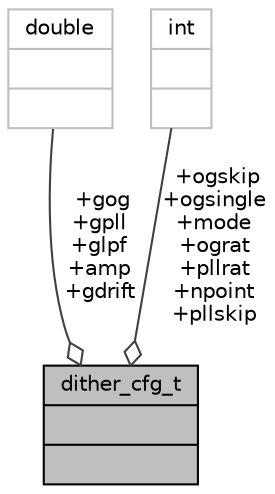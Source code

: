 digraph "dither_cfg_t"
{
 // INTERACTIVE_SVG=YES
  bgcolor="transparent";
  edge [fontname="Helvetica",fontsize="10",labelfontname="Helvetica",labelfontsize="10"];
  node [fontname="Helvetica",fontsize="10",shape=record];
  Node70 [label="{dither_cfg_t\n||}",height=0.2,width=0.4,color="black", fillcolor="grey75", style="filled", fontcolor="black"];
  Node71 -> Node70 [color="grey25",fontsize="10",style="solid",label=" +gog\n+gpll\n+glpf\n+amp\n+gdrift" ,arrowhead="odiamond",fontname="Helvetica"];
  Node71 [label="{double\n||}",height=0.2,width=0.4,color="grey75"];
  Node72 -> Node70 [color="grey25",fontsize="10",style="solid",label=" +ogskip\n+ogsingle\n+mode\n+ograt\n+pllrat\n+npoint\n+pllskip" ,arrowhead="odiamond",fontname="Helvetica"];
  Node72 [label="{int\n||}",height=0.2,width=0.4,color="grey75"];
}
